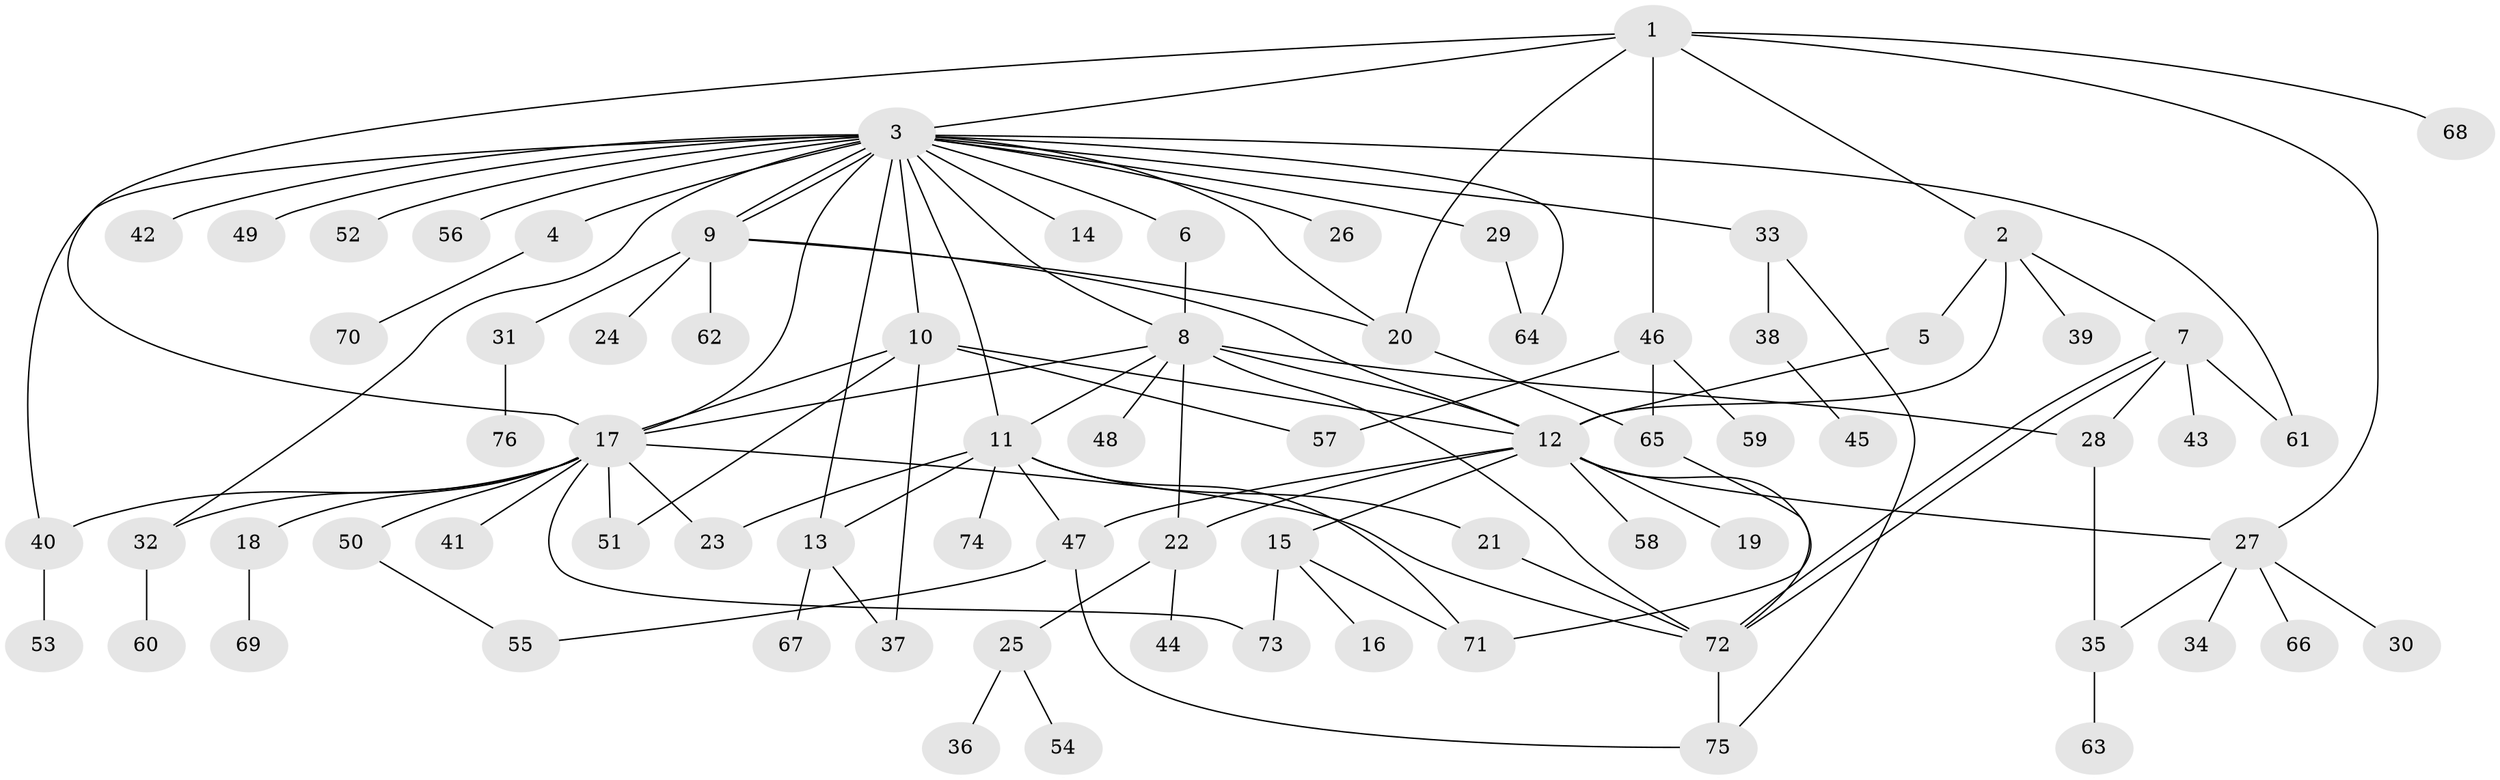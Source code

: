 // Generated by graph-tools (version 1.1) at 2025/46/03/09/25 04:46:55]
// undirected, 76 vertices, 113 edges
graph export_dot {
graph [start="1"]
  node [color=gray90,style=filled];
  1;
  2;
  3;
  4;
  5;
  6;
  7;
  8;
  9;
  10;
  11;
  12;
  13;
  14;
  15;
  16;
  17;
  18;
  19;
  20;
  21;
  22;
  23;
  24;
  25;
  26;
  27;
  28;
  29;
  30;
  31;
  32;
  33;
  34;
  35;
  36;
  37;
  38;
  39;
  40;
  41;
  42;
  43;
  44;
  45;
  46;
  47;
  48;
  49;
  50;
  51;
  52;
  53;
  54;
  55;
  56;
  57;
  58;
  59;
  60;
  61;
  62;
  63;
  64;
  65;
  66;
  67;
  68;
  69;
  70;
  71;
  72;
  73;
  74;
  75;
  76;
  1 -- 2;
  1 -- 3;
  1 -- 17;
  1 -- 20;
  1 -- 27;
  1 -- 46;
  1 -- 68;
  2 -- 5;
  2 -- 7;
  2 -- 12;
  2 -- 39;
  3 -- 4;
  3 -- 6;
  3 -- 8;
  3 -- 9;
  3 -- 9;
  3 -- 10;
  3 -- 11;
  3 -- 13;
  3 -- 14;
  3 -- 17;
  3 -- 20;
  3 -- 26;
  3 -- 29;
  3 -- 32;
  3 -- 33;
  3 -- 40;
  3 -- 42;
  3 -- 49;
  3 -- 52;
  3 -- 56;
  3 -- 61;
  3 -- 64;
  4 -- 70;
  5 -- 12;
  6 -- 8;
  7 -- 28;
  7 -- 43;
  7 -- 61;
  7 -- 72;
  7 -- 72;
  8 -- 11;
  8 -- 12;
  8 -- 17;
  8 -- 22;
  8 -- 28;
  8 -- 48;
  8 -- 72;
  9 -- 12;
  9 -- 20;
  9 -- 24;
  9 -- 31;
  9 -- 62;
  10 -- 12;
  10 -- 17;
  10 -- 37;
  10 -- 51;
  10 -- 57;
  11 -- 13;
  11 -- 21;
  11 -- 23;
  11 -- 47;
  11 -- 71;
  11 -- 74;
  12 -- 15;
  12 -- 19;
  12 -- 22;
  12 -- 27;
  12 -- 47;
  12 -- 58;
  12 -- 72;
  13 -- 37;
  13 -- 67;
  15 -- 16;
  15 -- 71;
  15 -- 73;
  17 -- 18;
  17 -- 23;
  17 -- 32;
  17 -- 40;
  17 -- 41;
  17 -- 50;
  17 -- 51;
  17 -- 72;
  17 -- 73;
  18 -- 69;
  20 -- 65;
  21 -- 72;
  22 -- 25;
  22 -- 44;
  25 -- 36;
  25 -- 54;
  27 -- 30;
  27 -- 34;
  27 -- 35;
  27 -- 66;
  28 -- 35;
  29 -- 64;
  31 -- 76;
  32 -- 60;
  33 -- 38;
  33 -- 75;
  35 -- 63;
  38 -- 45;
  40 -- 53;
  46 -- 57;
  46 -- 59;
  46 -- 65;
  47 -- 55;
  47 -- 75;
  50 -- 55;
  65 -- 71;
  72 -- 75;
}
